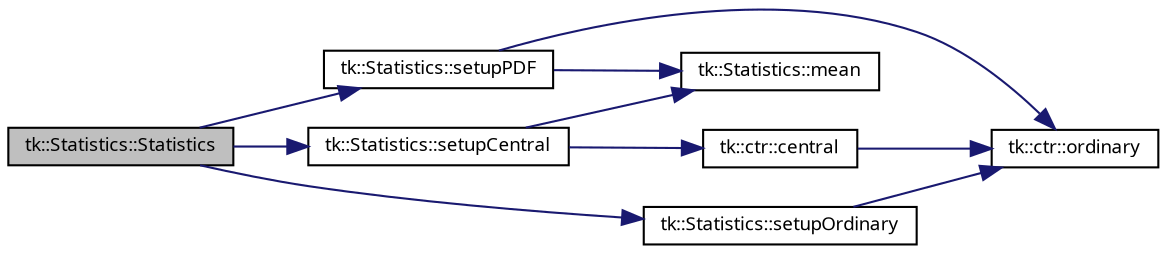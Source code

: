digraph "tk::Statistics::Statistics"
{
 // INTERACTIVE_SVG=YES
  bgcolor="transparent";
  edge [fontname="sans-serif",fontsize="9",labelfontname="sans-serif",labelfontsize="9"];
  node [fontname="sans-serif",fontsize="9",shape=record];
  rankdir="LR";
  Node1 [label="tk::Statistics::Statistics",height=0.2,width=0.4,color="black", fillcolor="grey75", style="filled", fontcolor="black"];
  Node1 -> Node2 [color="midnightblue",fontsize="9",style="solid",fontname="sans-serif"];
  Node2 [label="tk::Statistics::setupCentral",height=0.2,width=0.4,color="black",URL="$classtk_1_1_statistics.html#ab91f340727e184ca60cb05224a48bdf4",tooltip="Setup central moments. "];
  Node2 -> Node3 [color="midnightblue",fontsize="9",style="solid",fontname="sans-serif"];
  Node3 [label="tk::ctr::central",height=0.2,width=0.4,color="black",URL="$namespacetk_1_1ctr.html#a8880e25bee1cf36951562ef960855662",tooltip="Find out if a vector of Terms contains any central moment terms. "];
  Node3 -> Node4 [color="midnightblue",fontsize="9",style="solid",fontname="sans-serif"];
  Node4 [label="tk::ctr::ordinary",height=0.2,width=0.4,color="black",URL="$namespacetk_1_1ctr.html#aae2d07ed29fba66bd94e602368f54286",tooltip="Find out if a vector of Terms only contains ordinary moment terms. "];
  Node2 -> Node5 [color="midnightblue",fontsize="9",style="solid",fontname="sans-serif"];
  Node5 [label="tk::Statistics::mean",height=0.2,width=0.4,color="black",URL="$classtk_1_1_statistics.html#a89efc768e05c525902cade0c2e2540e0",tooltip="Return mean for fluctuation. "];
  Node1 -> Node6 [color="midnightblue",fontsize="9",style="solid",fontname="sans-serif"];
  Node6 [label="tk::Statistics::setupOrdinary",height=0.2,width=0.4,color="black",URL="$classtk_1_1_statistics.html#adacf33dd444ff134e136655202f6f0ef"];
  Node6 -> Node4 [color="midnightblue",fontsize="9",style="solid",fontname="sans-serif"];
  Node1 -> Node7 [color="midnightblue",fontsize="9",style="solid",fontname="sans-serif"];
  Node7 [label="tk::Statistics::setupPDF",height=0.2,width=0.4,color="black",URL="$classtk_1_1_statistics.html#a88c790e142332da7809a507984187464",tooltip="Setup PDFs. "];
  Node7 -> Node4 [color="midnightblue",fontsize="9",style="solid",fontname="sans-serif"];
  Node7 -> Node5 [color="midnightblue",fontsize="9",style="solid",fontname="sans-serif"];
}
